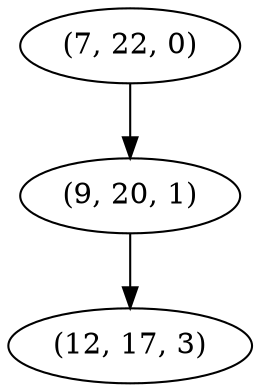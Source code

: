 digraph tree {
    "(7, 22, 0)";
    "(9, 20, 1)";
    "(12, 17, 3)";
    "(7, 22, 0)" -> "(9, 20, 1)";
    "(9, 20, 1)" -> "(12, 17, 3)";
}
